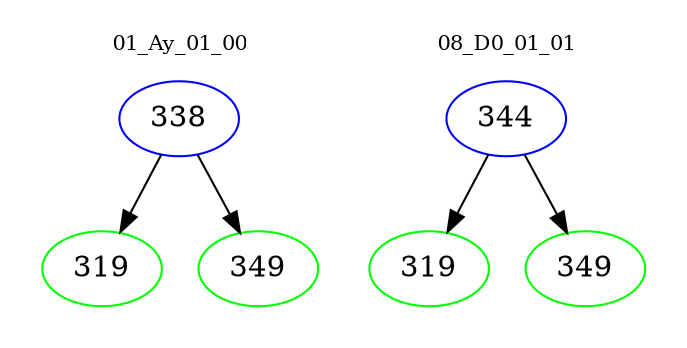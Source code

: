 digraph{
subgraph cluster_0 {
color = white
label = "01_Ay_01_00";
fontsize=10;
T0_338 [label="338", color="blue"]
T0_338 -> T0_319 [color="black"]
T0_319 [label="319", color="green"]
T0_338 -> T0_349 [color="black"]
T0_349 [label="349", color="green"]
}
subgraph cluster_1 {
color = white
label = "08_D0_01_01";
fontsize=10;
T1_344 [label="344", color="blue"]
T1_344 -> T1_319 [color="black"]
T1_319 [label="319", color="green"]
T1_344 -> T1_349 [color="black"]
T1_349 [label="349", color="green"]
}
}

